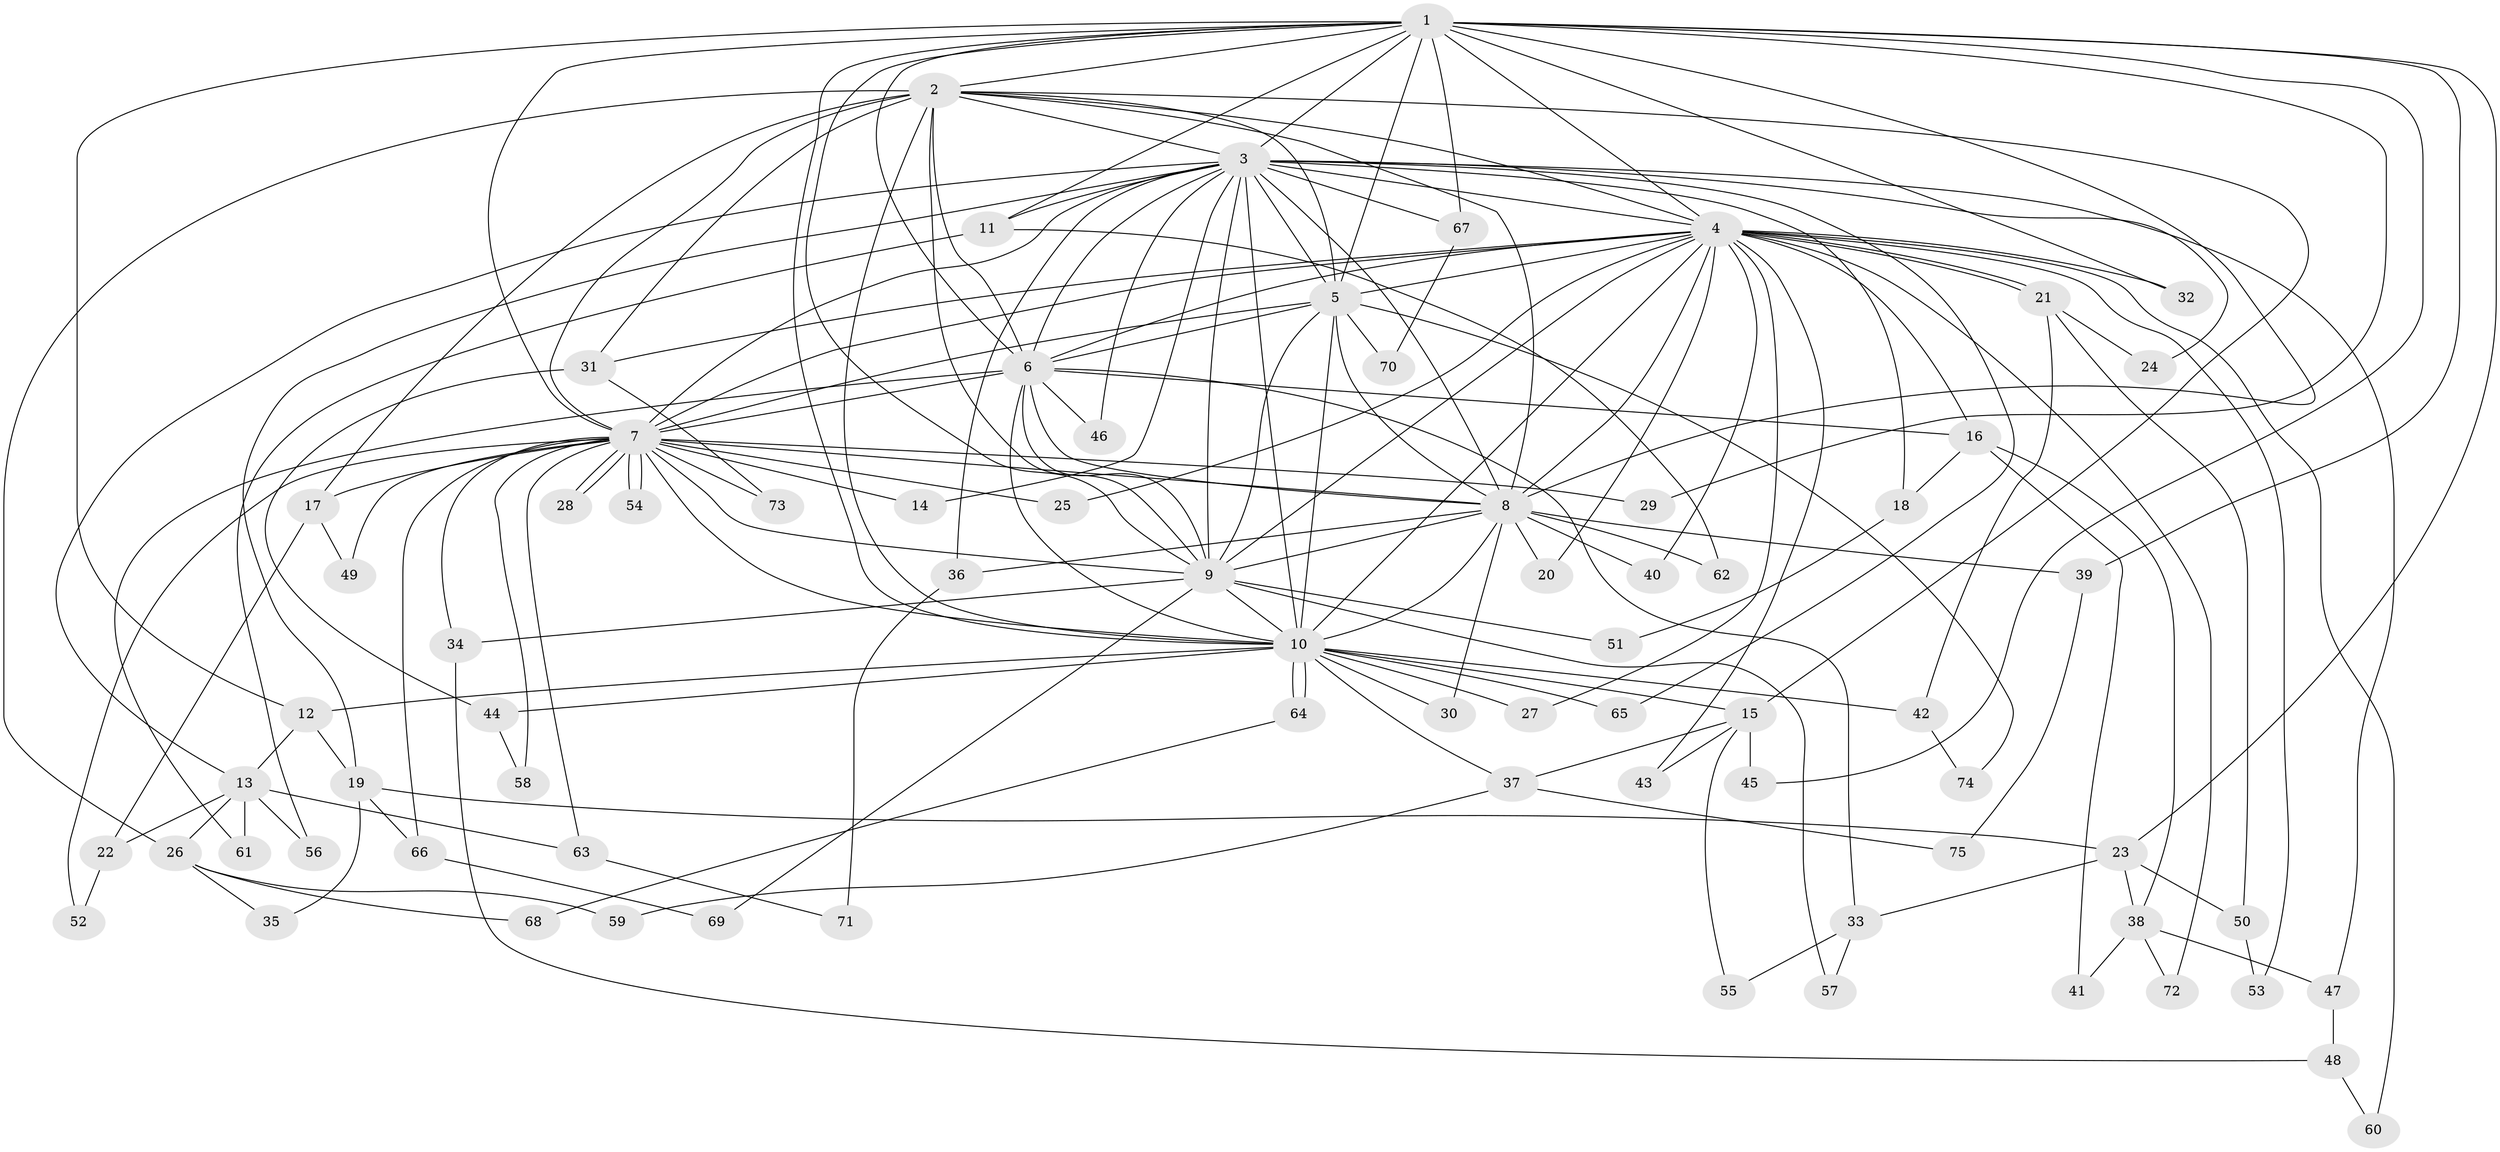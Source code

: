 // Generated by graph-tools (version 1.1) at 2025/49/03/09/25 03:49:41]
// undirected, 75 vertices, 175 edges
graph export_dot {
graph [start="1"]
  node [color=gray90,style=filled];
  1;
  2;
  3;
  4;
  5;
  6;
  7;
  8;
  9;
  10;
  11;
  12;
  13;
  14;
  15;
  16;
  17;
  18;
  19;
  20;
  21;
  22;
  23;
  24;
  25;
  26;
  27;
  28;
  29;
  30;
  31;
  32;
  33;
  34;
  35;
  36;
  37;
  38;
  39;
  40;
  41;
  42;
  43;
  44;
  45;
  46;
  47;
  48;
  49;
  50;
  51;
  52;
  53;
  54;
  55;
  56;
  57;
  58;
  59;
  60;
  61;
  62;
  63;
  64;
  65;
  66;
  67;
  68;
  69;
  70;
  71;
  72;
  73;
  74;
  75;
  1 -- 2;
  1 -- 3;
  1 -- 4;
  1 -- 5;
  1 -- 6;
  1 -- 7;
  1 -- 8;
  1 -- 9;
  1 -- 10;
  1 -- 11;
  1 -- 12;
  1 -- 23;
  1 -- 29;
  1 -- 32;
  1 -- 39;
  1 -- 45;
  1 -- 67;
  2 -- 3;
  2 -- 4;
  2 -- 5;
  2 -- 6;
  2 -- 7;
  2 -- 8;
  2 -- 9;
  2 -- 10;
  2 -- 15;
  2 -- 17;
  2 -- 26;
  2 -- 31;
  3 -- 4;
  3 -- 5;
  3 -- 6;
  3 -- 7;
  3 -- 8;
  3 -- 9;
  3 -- 10;
  3 -- 11;
  3 -- 13;
  3 -- 14;
  3 -- 18;
  3 -- 19;
  3 -- 24;
  3 -- 36;
  3 -- 46;
  3 -- 47;
  3 -- 65;
  3 -- 67;
  4 -- 5;
  4 -- 6;
  4 -- 7;
  4 -- 8;
  4 -- 9;
  4 -- 10;
  4 -- 16;
  4 -- 20;
  4 -- 21;
  4 -- 21;
  4 -- 25;
  4 -- 27;
  4 -- 31;
  4 -- 32;
  4 -- 40;
  4 -- 43;
  4 -- 53;
  4 -- 60;
  4 -- 72;
  5 -- 6;
  5 -- 7;
  5 -- 8;
  5 -- 9;
  5 -- 10;
  5 -- 70;
  5 -- 74;
  6 -- 7;
  6 -- 8;
  6 -- 9;
  6 -- 10;
  6 -- 16;
  6 -- 33;
  6 -- 46;
  6 -- 61;
  7 -- 8;
  7 -- 9;
  7 -- 10;
  7 -- 14;
  7 -- 17;
  7 -- 25;
  7 -- 28;
  7 -- 28;
  7 -- 29;
  7 -- 34;
  7 -- 49;
  7 -- 52;
  7 -- 54;
  7 -- 54;
  7 -- 58;
  7 -- 63;
  7 -- 66;
  7 -- 73;
  8 -- 9;
  8 -- 10;
  8 -- 20;
  8 -- 30;
  8 -- 36;
  8 -- 39;
  8 -- 40;
  8 -- 62;
  9 -- 10;
  9 -- 34;
  9 -- 51;
  9 -- 57;
  9 -- 69;
  10 -- 12;
  10 -- 15;
  10 -- 27;
  10 -- 30;
  10 -- 37;
  10 -- 42;
  10 -- 44;
  10 -- 64;
  10 -- 64;
  10 -- 65;
  11 -- 56;
  11 -- 62;
  12 -- 13;
  12 -- 19;
  13 -- 22;
  13 -- 26;
  13 -- 56;
  13 -- 61;
  13 -- 63;
  15 -- 37;
  15 -- 43;
  15 -- 45;
  15 -- 55;
  16 -- 18;
  16 -- 38;
  16 -- 41;
  17 -- 22;
  17 -- 49;
  18 -- 51;
  19 -- 23;
  19 -- 35;
  19 -- 66;
  21 -- 24;
  21 -- 42;
  21 -- 50;
  22 -- 52;
  23 -- 33;
  23 -- 38;
  23 -- 50;
  26 -- 35;
  26 -- 59;
  26 -- 68;
  31 -- 44;
  31 -- 73;
  33 -- 55;
  33 -- 57;
  34 -- 48;
  36 -- 71;
  37 -- 59;
  37 -- 75;
  38 -- 41;
  38 -- 47;
  38 -- 72;
  39 -- 75;
  42 -- 74;
  44 -- 58;
  47 -- 48;
  48 -- 60;
  50 -- 53;
  63 -- 71;
  64 -- 68;
  66 -- 69;
  67 -- 70;
}
